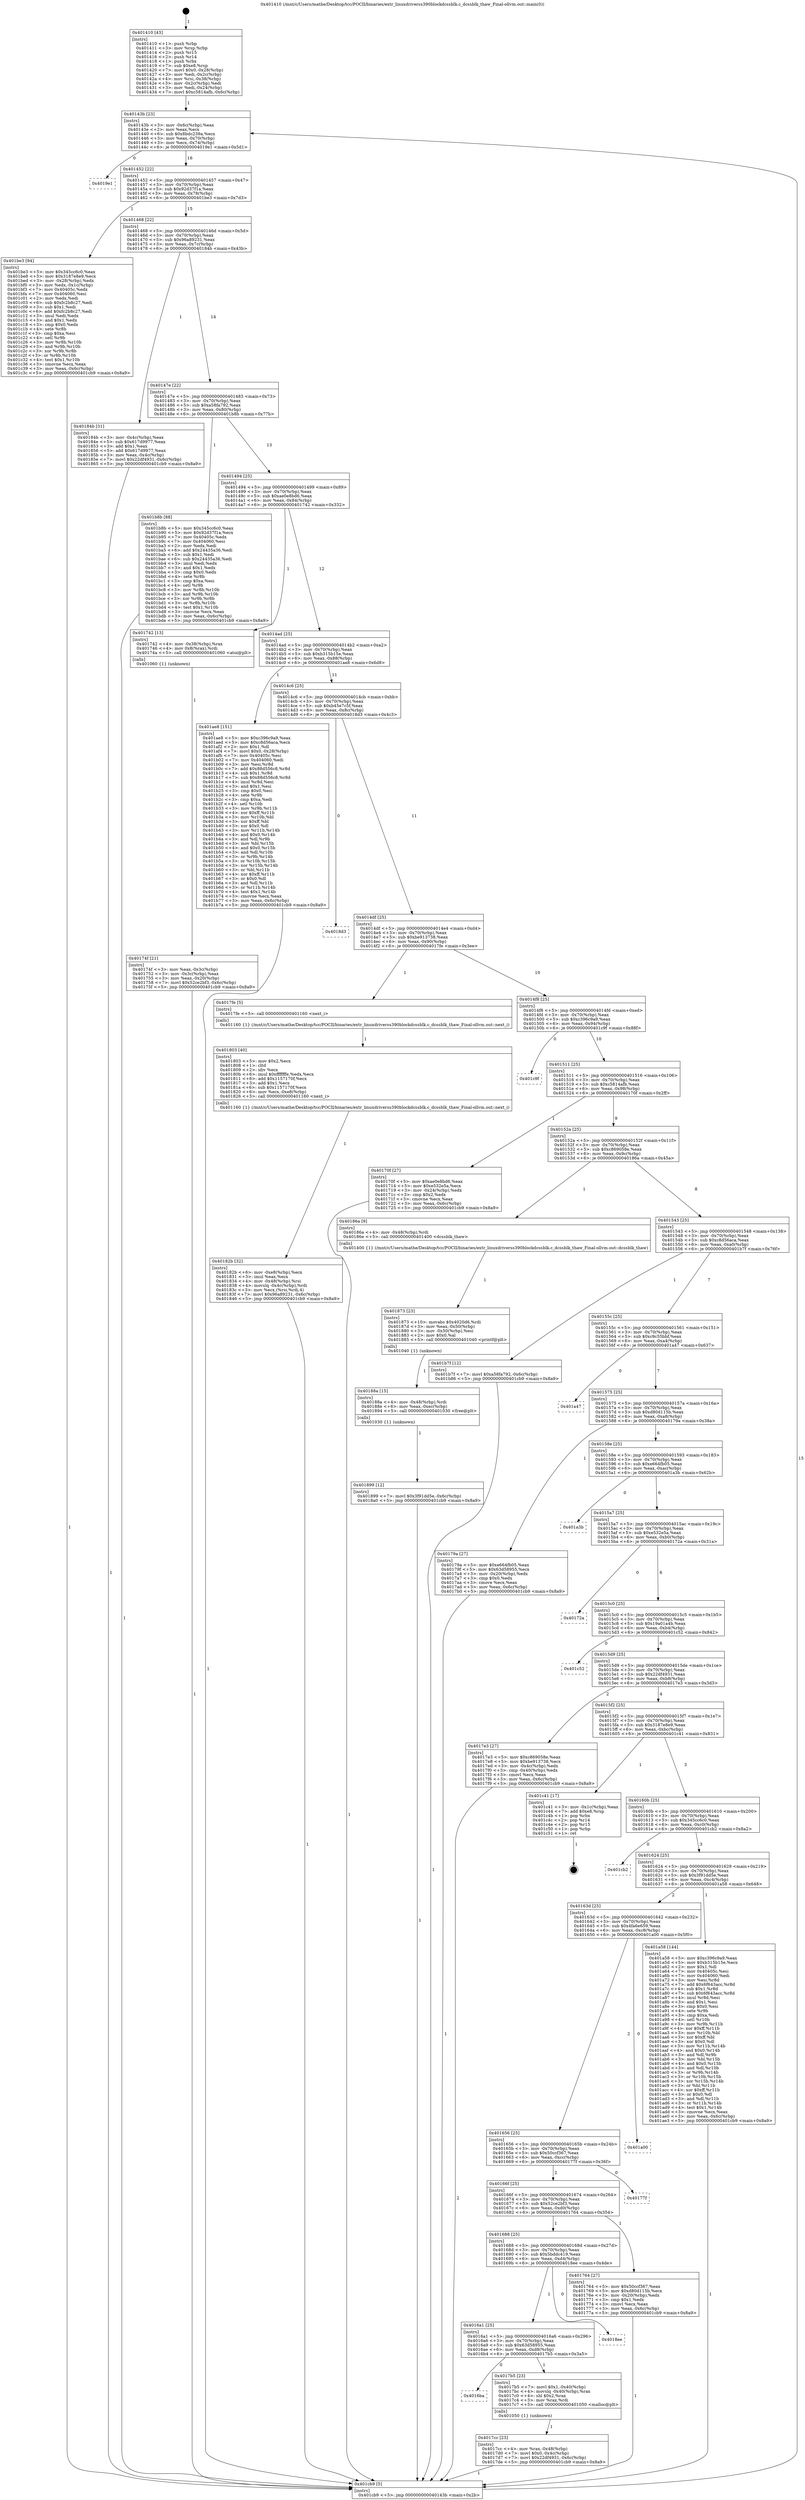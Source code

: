 digraph "0x401410" {
  label = "0x401410 (/mnt/c/Users/mathe/Desktop/tcc/POCII/binaries/extr_linuxdriverss390blockdcssblk.c_dcssblk_thaw_Final-ollvm.out::main(0))"
  labelloc = "t"
  node[shape=record]

  Entry [label="",width=0.3,height=0.3,shape=circle,fillcolor=black,style=filled]
  "0x40143b" [label="{
     0x40143b [23]\l
     | [instrs]\l
     &nbsp;&nbsp;0x40143b \<+3\>: mov -0x6c(%rbp),%eax\l
     &nbsp;&nbsp;0x40143e \<+2\>: mov %eax,%ecx\l
     &nbsp;&nbsp;0x401440 \<+6\>: sub $0x8bdc239a,%ecx\l
     &nbsp;&nbsp;0x401446 \<+3\>: mov %eax,-0x70(%rbp)\l
     &nbsp;&nbsp;0x401449 \<+3\>: mov %ecx,-0x74(%rbp)\l
     &nbsp;&nbsp;0x40144c \<+6\>: je 00000000004019e1 \<main+0x5d1\>\l
  }"]
  "0x4019e1" [label="{
     0x4019e1\l
  }", style=dashed]
  "0x401452" [label="{
     0x401452 [22]\l
     | [instrs]\l
     &nbsp;&nbsp;0x401452 \<+5\>: jmp 0000000000401457 \<main+0x47\>\l
     &nbsp;&nbsp;0x401457 \<+3\>: mov -0x70(%rbp),%eax\l
     &nbsp;&nbsp;0x40145a \<+5\>: sub $0x92d37f1a,%eax\l
     &nbsp;&nbsp;0x40145f \<+3\>: mov %eax,-0x78(%rbp)\l
     &nbsp;&nbsp;0x401462 \<+6\>: je 0000000000401be3 \<main+0x7d3\>\l
  }"]
  Exit [label="",width=0.3,height=0.3,shape=circle,fillcolor=black,style=filled,peripheries=2]
  "0x401be3" [label="{
     0x401be3 [94]\l
     | [instrs]\l
     &nbsp;&nbsp;0x401be3 \<+5\>: mov $0x345cc6c0,%eax\l
     &nbsp;&nbsp;0x401be8 \<+5\>: mov $0x3187e8e9,%ecx\l
     &nbsp;&nbsp;0x401bed \<+3\>: mov -0x28(%rbp),%edx\l
     &nbsp;&nbsp;0x401bf0 \<+3\>: mov %edx,-0x1c(%rbp)\l
     &nbsp;&nbsp;0x401bf3 \<+7\>: mov 0x40405c,%edx\l
     &nbsp;&nbsp;0x401bfa \<+7\>: mov 0x404060,%esi\l
     &nbsp;&nbsp;0x401c01 \<+2\>: mov %edx,%edi\l
     &nbsp;&nbsp;0x401c03 \<+6\>: sub $0xfc2b8c27,%edi\l
     &nbsp;&nbsp;0x401c09 \<+3\>: sub $0x1,%edi\l
     &nbsp;&nbsp;0x401c0c \<+6\>: add $0xfc2b8c27,%edi\l
     &nbsp;&nbsp;0x401c12 \<+3\>: imul %edi,%edx\l
     &nbsp;&nbsp;0x401c15 \<+3\>: and $0x1,%edx\l
     &nbsp;&nbsp;0x401c18 \<+3\>: cmp $0x0,%edx\l
     &nbsp;&nbsp;0x401c1b \<+4\>: sete %r8b\l
     &nbsp;&nbsp;0x401c1f \<+3\>: cmp $0xa,%esi\l
     &nbsp;&nbsp;0x401c22 \<+4\>: setl %r9b\l
     &nbsp;&nbsp;0x401c26 \<+3\>: mov %r8b,%r10b\l
     &nbsp;&nbsp;0x401c29 \<+3\>: and %r9b,%r10b\l
     &nbsp;&nbsp;0x401c2c \<+3\>: xor %r9b,%r8b\l
     &nbsp;&nbsp;0x401c2f \<+3\>: or %r8b,%r10b\l
     &nbsp;&nbsp;0x401c32 \<+4\>: test $0x1,%r10b\l
     &nbsp;&nbsp;0x401c36 \<+3\>: cmovne %ecx,%eax\l
     &nbsp;&nbsp;0x401c39 \<+3\>: mov %eax,-0x6c(%rbp)\l
     &nbsp;&nbsp;0x401c3c \<+5\>: jmp 0000000000401cb9 \<main+0x8a9\>\l
  }"]
  "0x401468" [label="{
     0x401468 [22]\l
     | [instrs]\l
     &nbsp;&nbsp;0x401468 \<+5\>: jmp 000000000040146d \<main+0x5d\>\l
     &nbsp;&nbsp;0x40146d \<+3\>: mov -0x70(%rbp),%eax\l
     &nbsp;&nbsp;0x401470 \<+5\>: sub $0x96a89231,%eax\l
     &nbsp;&nbsp;0x401475 \<+3\>: mov %eax,-0x7c(%rbp)\l
     &nbsp;&nbsp;0x401478 \<+6\>: je 000000000040184b \<main+0x43b\>\l
  }"]
  "0x401899" [label="{
     0x401899 [12]\l
     | [instrs]\l
     &nbsp;&nbsp;0x401899 \<+7\>: movl $0x3f91dd5e,-0x6c(%rbp)\l
     &nbsp;&nbsp;0x4018a0 \<+5\>: jmp 0000000000401cb9 \<main+0x8a9\>\l
  }"]
  "0x40184b" [label="{
     0x40184b [31]\l
     | [instrs]\l
     &nbsp;&nbsp;0x40184b \<+3\>: mov -0x4c(%rbp),%eax\l
     &nbsp;&nbsp;0x40184e \<+5\>: sub $0x617d9977,%eax\l
     &nbsp;&nbsp;0x401853 \<+3\>: add $0x1,%eax\l
     &nbsp;&nbsp;0x401856 \<+5\>: add $0x617d9977,%eax\l
     &nbsp;&nbsp;0x40185b \<+3\>: mov %eax,-0x4c(%rbp)\l
     &nbsp;&nbsp;0x40185e \<+7\>: movl $0x22df4931,-0x6c(%rbp)\l
     &nbsp;&nbsp;0x401865 \<+5\>: jmp 0000000000401cb9 \<main+0x8a9\>\l
  }"]
  "0x40147e" [label="{
     0x40147e [22]\l
     | [instrs]\l
     &nbsp;&nbsp;0x40147e \<+5\>: jmp 0000000000401483 \<main+0x73\>\l
     &nbsp;&nbsp;0x401483 \<+3\>: mov -0x70(%rbp),%eax\l
     &nbsp;&nbsp;0x401486 \<+5\>: sub $0xa58fa792,%eax\l
     &nbsp;&nbsp;0x40148b \<+3\>: mov %eax,-0x80(%rbp)\l
     &nbsp;&nbsp;0x40148e \<+6\>: je 0000000000401b8b \<main+0x77b\>\l
  }"]
  "0x40188a" [label="{
     0x40188a [15]\l
     | [instrs]\l
     &nbsp;&nbsp;0x40188a \<+4\>: mov -0x48(%rbp),%rdi\l
     &nbsp;&nbsp;0x40188e \<+6\>: mov %eax,-0xec(%rbp)\l
     &nbsp;&nbsp;0x401894 \<+5\>: call 0000000000401030 \<free@plt\>\l
     | [calls]\l
     &nbsp;&nbsp;0x401030 \{1\} (unknown)\l
  }"]
  "0x401b8b" [label="{
     0x401b8b [88]\l
     | [instrs]\l
     &nbsp;&nbsp;0x401b8b \<+5\>: mov $0x345cc6c0,%eax\l
     &nbsp;&nbsp;0x401b90 \<+5\>: mov $0x92d37f1a,%ecx\l
     &nbsp;&nbsp;0x401b95 \<+7\>: mov 0x40405c,%edx\l
     &nbsp;&nbsp;0x401b9c \<+7\>: mov 0x404060,%esi\l
     &nbsp;&nbsp;0x401ba3 \<+2\>: mov %edx,%edi\l
     &nbsp;&nbsp;0x401ba5 \<+6\>: add $0x24435a36,%edi\l
     &nbsp;&nbsp;0x401bab \<+3\>: sub $0x1,%edi\l
     &nbsp;&nbsp;0x401bae \<+6\>: sub $0x24435a36,%edi\l
     &nbsp;&nbsp;0x401bb4 \<+3\>: imul %edi,%edx\l
     &nbsp;&nbsp;0x401bb7 \<+3\>: and $0x1,%edx\l
     &nbsp;&nbsp;0x401bba \<+3\>: cmp $0x0,%edx\l
     &nbsp;&nbsp;0x401bbd \<+4\>: sete %r8b\l
     &nbsp;&nbsp;0x401bc1 \<+3\>: cmp $0xa,%esi\l
     &nbsp;&nbsp;0x401bc4 \<+4\>: setl %r9b\l
     &nbsp;&nbsp;0x401bc8 \<+3\>: mov %r8b,%r10b\l
     &nbsp;&nbsp;0x401bcb \<+3\>: and %r9b,%r10b\l
     &nbsp;&nbsp;0x401bce \<+3\>: xor %r9b,%r8b\l
     &nbsp;&nbsp;0x401bd1 \<+3\>: or %r8b,%r10b\l
     &nbsp;&nbsp;0x401bd4 \<+4\>: test $0x1,%r10b\l
     &nbsp;&nbsp;0x401bd8 \<+3\>: cmovne %ecx,%eax\l
     &nbsp;&nbsp;0x401bdb \<+3\>: mov %eax,-0x6c(%rbp)\l
     &nbsp;&nbsp;0x401bde \<+5\>: jmp 0000000000401cb9 \<main+0x8a9\>\l
  }"]
  "0x401494" [label="{
     0x401494 [25]\l
     | [instrs]\l
     &nbsp;&nbsp;0x401494 \<+5\>: jmp 0000000000401499 \<main+0x89\>\l
     &nbsp;&nbsp;0x401499 \<+3\>: mov -0x70(%rbp),%eax\l
     &nbsp;&nbsp;0x40149c \<+5\>: sub $0xae0e8bd6,%eax\l
     &nbsp;&nbsp;0x4014a1 \<+6\>: mov %eax,-0x84(%rbp)\l
     &nbsp;&nbsp;0x4014a7 \<+6\>: je 0000000000401742 \<main+0x332\>\l
  }"]
  "0x401873" [label="{
     0x401873 [23]\l
     | [instrs]\l
     &nbsp;&nbsp;0x401873 \<+10\>: movabs $0x4020d6,%rdi\l
     &nbsp;&nbsp;0x40187d \<+3\>: mov %eax,-0x50(%rbp)\l
     &nbsp;&nbsp;0x401880 \<+3\>: mov -0x50(%rbp),%esi\l
     &nbsp;&nbsp;0x401883 \<+2\>: mov $0x0,%al\l
     &nbsp;&nbsp;0x401885 \<+5\>: call 0000000000401040 \<printf@plt\>\l
     | [calls]\l
     &nbsp;&nbsp;0x401040 \{1\} (unknown)\l
  }"]
  "0x401742" [label="{
     0x401742 [13]\l
     | [instrs]\l
     &nbsp;&nbsp;0x401742 \<+4\>: mov -0x38(%rbp),%rax\l
     &nbsp;&nbsp;0x401746 \<+4\>: mov 0x8(%rax),%rdi\l
     &nbsp;&nbsp;0x40174a \<+5\>: call 0000000000401060 \<atoi@plt\>\l
     | [calls]\l
     &nbsp;&nbsp;0x401060 \{1\} (unknown)\l
  }"]
  "0x4014ad" [label="{
     0x4014ad [25]\l
     | [instrs]\l
     &nbsp;&nbsp;0x4014ad \<+5\>: jmp 00000000004014b2 \<main+0xa2\>\l
     &nbsp;&nbsp;0x4014b2 \<+3\>: mov -0x70(%rbp),%eax\l
     &nbsp;&nbsp;0x4014b5 \<+5\>: sub $0xb315b15e,%eax\l
     &nbsp;&nbsp;0x4014ba \<+6\>: mov %eax,-0x88(%rbp)\l
     &nbsp;&nbsp;0x4014c0 \<+6\>: je 0000000000401ae8 \<main+0x6d8\>\l
  }"]
  "0x40182b" [label="{
     0x40182b [32]\l
     | [instrs]\l
     &nbsp;&nbsp;0x40182b \<+6\>: mov -0xe8(%rbp),%ecx\l
     &nbsp;&nbsp;0x401831 \<+3\>: imul %eax,%ecx\l
     &nbsp;&nbsp;0x401834 \<+4\>: mov -0x48(%rbp),%rsi\l
     &nbsp;&nbsp;0x401838 \<+4\>: movslq -0x4c(%rbp),%rdi\l
     &nbsp;&nbsp;0x40183c \<+3\>: mov %ecx,(%rsi,%rdi,4)\l
     &nbsp;&nbsp;0x40183f \<+7\>: movl $0x96a89231,-0x6c(%rbp)\l
     &nbsp;&nbsp;0x401846 \<+5\>: jmp 0000000000401cb9 \<main+0x8a9\>\l
  }"]
  "0x401ae8" [label="{
     0x401ae8 [151]\l
     | [instrs]\l
     &nbsp;&nbsp;0x401ae8 \<+5\>: mov $0xc396c9a9,%eax\l
     &nbsp;&nbsp;0x401aed \<+5\>: mov $0xc8d56aca,%ecx\l
     &nbsp;&nbsp;0x401af2 \<+2\>: mov $0x1,%dl\l
     &nbsp;&nbsp;0x401af4 \<+7\>: movl $0x0,-0x28(%rbp)\l
     &nbsp;&nbsp;0x401afb \<+7\>: mov 0x40405c,%esi\l
     &nbsp;&nbsp;0x401b02 \<+7\>: mov 0x404060,%edi\l
     &nbsp;&nbsp;0x401b09 \<+3\>: mov %esi,%r8d\l
     &nbsp;&nbsp;0x401b0c \<+7\>: add $0x88d556c8,%r8d\l
     &nbsp;&nbsp;0x401b13 \<+4\>: sub $0x1,%r8d\l
     &nbsp;&nbsp;0x401b17 \<+7\>: sub $0x88d556c8,%r8d\l
     &nbsp;&nbsp;0x401b1e \<+4\>: imul %r8d,%esi\l
     &nbsp;&nbsp;0x401b22 \<+3\>: and $0x1,%esi\l
     &nbsp;&nbsp;0x401b25 \<+3\>: cmp $0x0,%esi\l
     &nbsp;&nbsp;0x401b28 \<+4\>: sete %r9b\l
     &nbsp;&nbsp;0x401b2c \<+3\>: cmp $0xa,%edi\l
     &nbsp;&nbsp;0x401b2f \<+4\>: setl %r10b\l
     &nbsp;&nbsp;0x401b33 \<+3\>: mov %r9b,%r11b\l
     &nbsp;&nbsp;0x401b36 \<+4\>: xor $0xff,%r11b\l
     &nbsp;&nbsp;0x401b3a \<+3\>: mov %r10b,%bl\l
     &nbsp;&nbsp;0x401b3d \<+3\>: xor $0xff,%bl\l
     &nbsp;&nbsp;0x401b40 \<+3\>: xor $0x0,%dl\l
     &nbsp;&nbsp;0x401b43 \<+3\>: mov %r11b,%r14b\l
     &nbsp;&nbsp;0x401b46 \<+4\>: and $0x0,%r14b\l
     &nbsp;&nbsp;0x401b4a \<+3\>: and %dl,%r9b\l
     &nbsp;&nbsp;0x401b4d \<+3\>: mov %bl,%r15b\l
     &nbsp;&nbsp;0x401b50 \<+4\>: and $0x0,%r15b\l
     &nbsp;&nbsp;0x401b54 \<+3\>: and %dl,%r10b\l
     &nbsp;&nbsp;0x401b57 \<+3\>: or %r9b,%r14b\l
     &nbsp;&nbsp;0x401b5a \<+3\>: or %r10b,%r15b\l
     &nbsp;&nbsp;0x401b5d \<+3\>: xor %r15b,%r14b\l
     &nbsp;&nbsp;0x401b60 \<+3\>: or %bl,%r11b\l
     &nbsp;&nbsp;0x401b63 \<+4\>: xor $0xff,%r11b\l
     &nbsp;&nbsp;0x401b67 \<+3\>: or $0x0,%dl\l
     &nbsp;&nbsp;0x401b6a \<+3\>: and %dl,%r11b\l
     &nbsp;&nbsp;0x401b6d \<+3\>: or %r11b,%r14b\l
     &nbsp;&nbsp;0x401b70 \<+4\>: test $0x1,%r14b\l
     &nbsp;&nbsp;0x401b74 \<+3\>: cmovne %ecx,%eax\l
     &nbsp;&nbsp;0x401b77 \<+3\>: mov %eax,-0x6c(%rbp)\l
     &nbsp;&nbsp;0x401b7a \<+5\>: jmp 0000000000401cb9 \<main+0x8a9\>\l
  }"]
  "0x4014c6" [label="{
     0x4014c6 [25]\l
     | [instrs]\l
     &nbsp;&nbsp;0x4014c6 \<+5\>: jmp 00000000004014cb \<main+0xbb\>\l
     &nbsp;&nbsp;0x4014cb \<+3\>: mov -0x70(%rbp),%eax\l
     &nbsp;&nbsp;0x4014ce \<+5\>: sub $0xb45e7c5f,%eax\l
     &nbsp;&nbsp;0x4014d3 \<+6\>: mov %eax,-0x8c(%rbp)\l
     &nbsp;&nbsp;0x4014d9 \<+6\>: je 00000000004018d3 \<main+0x4c3\>\l
  }"]
  "0x401803" [label="{
     0x401803 [40]\l
     | [instrs]\l
     &nbsp;&nbsp;0x401803 \<+5\>: mov $0x2,%ecx\l
     &nbsp;&nbsp;0x401808 \<+1\>: cltd\l
     &nbsp;&nbsp;0x401809 \<+2\>: idiv %ecx\l
     &nbsp;&nbsp;0x40180b \<+6\>: imul $0xfffffffe,%edx,%ecx\l
     &nbsp;&nbsp;0x401811 \<+6\>: add $0x1157170f,%ecx\l
     &nbsp;&nbsp;0x401817 \<+3\>: add $0x1,%ecx\l
     &nbsp;&nbsp;0x40181a \<+6\>: sub $0x1157170f,%ecx\l
     &nbsp;&nbsp;0x401820 \<+6\>: mov %ecx,-0xe8(%rbp)\l
     &nbsp;&nbsp;0x401826 \<+5\>: call 0000000000401160 \<next_i\>\l
     | [calls]\l
     &nbsp;&nbsp;0x401160 \{1\} (/mnt/c/Users/mathe/Desktop/tcc/POCII/binaries/extr_linuxdriverss390blockdcssblk.c_dcssblk_thaw_Final-ollvm.out::next_i)\l
  }"]
  "0x4018d3" [label="{
     0x4018d3\l
  }", style=dashed]
  "0x4014df" [label="{
     0x4014df [25]\l
     | [instrs]\l
     &nbsp;&nbsp;0x4014df \<+5\>: jmp 00000000004014e4 \<main+0xd4\>\l
     &nbsp;&nbsp;0x4014e4 \<+3\>: mov -0x70(%rbp),%eax\l
     &nbsp;&nbsp;0x4014e7 \<+5\>: sub $0xbe913738,%eax\l
     &nbsp;&nbsp;0x4014ec \<+6\>: mov %eax,-0x90(%rbp)\l
     &nbsp;&nbsp;0x4014f2 \<+6\>: je 00000000004017fe \<main+0x3ee\>\l
  }"]
  "0x4017cc" [label="{
     0x4017cc [23]\l
     | [instrs]\l
     &nbsp;&nbsp;0x4017cc \<+4\>: mov %rax,-0x48(%rbp)\l
     &nbsp;&nbsp;0x4017d0 \<+7\>: movl $0x0,-0x4c(%rbp)\l
     &nbsp;&nbsp;0x4017d7 \<+7\>: movl $0x22df4931,-0x6c(%rbp)\l
     &nbsp;&nbsp;0x4017de \<+5\>: jmp 0000000000401cb9 \<main+0x8a9\>\l
  }"]
  "0x4017fe" [label="{
     0x4017fe [5]\l
     | [instrs]\l
     &nbsp;&nbsp;0x4017fe \<+5\>: call 0000000000401160 \<next_i\>\l
     | [calls]\l
     &nbsp;&nbsp;0x401160 \{1\} (/mnt/c/Users/mathe/Desktop/tcc/POCII/binaries/extr_linuxdriverss390blockdcssblk.c_dcssblk_thaw_Final-ollvm.out::next_i)\l
  }"]
  "0x4014f8" [label="{
     0x4014f8 [25]\l
     | [instrs]\l
     &nbsp;&nbsp;0x4014f8 \<+5\>: jmp 00000000004014fd \<main+0xed\>\l
     &nbsp;&nbsp;0x4014fd \<+3\>: mov -0x70(%rbp),%eax\l
     &nbsp;&nbsp;0x401500 \<+5\>: sub $0xc396c9a9,%eax\l
     &nbsp;&nbsp;0x401505 \<+6\>: mov %eax,-0x94(%rbp)\l
     &nbsp;&nbsp;0x40150b \<+6\>: je 0000000000401c9f \<main+0x88f\>\l
  }"]
  "0x4016ba" [label="{
     0x4016ba\l
  }", style=dashed]
  "0x401c9f" [label="{
     0x401c9f\l
  }", style=dashed]
  "0x401511" [label="{
     0x401511 [25]\l
     | [instrs]\l
     &nbsp;&nbsp;0x401511 \<+5\>: jmp 0000000000401516 \<main+0x106\>\l
     &nbsp;&nbsp;0x401516 \<+3\>: mov -0x70(%rbp),%eax\l
     &nbsp;&nbsp;0x401519 \<+5\>: sub $0xc5814afb,%eax\l
     &nbsp;&nbsp;0x40151e \<+6\>: mov %eax,-0x98(%rbp)\l
     &nbsp;&nbsp;0x401524 \<+6\>: je 000000000040170f \<main+0x2ff\>\l
  }"]
  "0x4017b5" [label="{
     0x4017b5 [23]\l
     | [instrs]\l
     &nbsp;&nbsp;0x4017b5 \<+7\>: movl $0x1,-0x40(%rbp)\l
     &nbsp;&nbsp;0x4017bc \<+4\>: movslq -0x40(%rbp),%rax\l
     &nbsp;&nbsp;0x4017c0 \<+4\>: shl $0x2,%rax\l
     &nbsp;&nbsp;0x4017c4 \<+3\>: mov %rax,%rdi\l
     &nbsp;&nbsp;0x4017c7 \<+5\>: call 0000000000401050 \<malloc@plt\>\l
     | [calls]\l
     &nbsp;&nbsp;0x401050 \{1\} (unknown)\l
  }"]
  "0x40170f" [label="{
     0x40170f [27]\l
     | [instrs]\l
     &nbsp;&nbsp;0x40170f \<+5\>: mov $0xae0e8bd6,%eax\l
     &nbsp;&nbsp;0x401714 \<+5\>: mov $0xe532e5a,%ecx\l
     &nbsp;&nbsp;0x401719 \<+3\>: mov -0x24(%rbp),%edx\l
     &nbsp;&nbsp;0x40171c \<+3\>: cmp $0x2,%edx\l
     &nbsp;&nbsp;0x40171f \<+3\>: cmovne %ecx,%eax\l
     &nbsp;&nbsp;0x401722 \<+3\>: mov %eax,-0x6c(%rbp)\l
     &nbsp;&nbsp;0x401725 \<+5\>: jmp 0000000000401cb9 \<main+0x8a9\>\l
  }"]
  "0x40152a" [label="{
     0x40152a [25]\l
     | [instrs]\l
     &nbsp;&nbsp;0x40152a \<+5\>: jmp 000000000040152f \<main+0x11f\>\l
     &nbsp;&nbsp;0x40152f \<+3\>: mov -0x70(%rbp),%eax\l
     &nbsp;&nbsp;0x401532 \<+5\>: sub $0xc869058e,%eax\l
     &nbsp;&nbsp;0x401537 \<+6\>: mov %eax,-0x9c(%rbp)\l
     &nbsp;&nbsp;0x40153d \<+6\>: je 000000000040186a \<main+0x45a\>\l
  }"]
  "0x401cb9" [label="{
     0x401cb9 [5]\l
     | [instrs]\l
     &nbsp;&nbsp;0x401cb9 \<+5\>: jmp 000000000040143b \<main+0x2b\>\l
  }"]
  "0x401410" [label="{
     0x401410 [43]\l
     | [instrs]\l
     &nbsp;&nbsp;0x401410 \<+1\>: push %rbp\l
     &nbsp;&nbsp;0x401411 \<+3\>: mov %rsp,%rbp\l
     &nbsp;&nbsp;0x401414 \<+2\>: push %r15\l
     &nbsp;&nbsp;0x401416 \<+2\>: push %r14\l
     &nbsp;&nbsp;0x401418 \<+1\>: push %rbx\l
     &nbsp;&nbsp;0x401419 \<+7\>: sub $0xe8,%rsp\l
     &nbsp;&nbsp;0x401420 \<+7\>: movl $0x0,-0x28(%rbp)\l
     &nbsp;&nbsp;0x401427 \<+3\>: mov %edi,-0x2c(%rbp)\l
     &nbsp;&nbsp;0x40142a \<+4\>: mov %rsi,-0x38(%rbp)\l
     &nbsp;&nbsp;0x40142e \<+3\>: mov -0x2c(%rbp),%edi\l
     &nbsp;&nbsp;0x401431 \<+3\>: mov %edi,-0x24(%rbp)\l
     &nbsp;&nbsp;0x401434 \<+7\>: movl $0xc5814afb,-0x6c(%rbp)\l
  }"]
  "0x40174f" [label="{
     0x40174f [21]\l
     | [instrs]\l
     &nbsp;&nbsp;0x40174f \<+3\>: mov %eax,-0x3c(%rbp)\l
     &nbsp;&nbsp;0x401752 \<+3\>: mov -0x3c(%rbp),%eax\l
     &nbsp;&nbsp;0x401755 \<+3\>: mov %eax,-0x20(%rbp)\l
     &nbsp;&nbsp;0x401758 \<+7\>: movl $0x52ce2bf3,-0x6c(%rbp)\l
     &nbsp;&nbsp;0x40175f \<+5\>: jmp 0000000000401cb9 \<main+0x8a9\>\l
  }"]
  "0x4016a1" [label="{
     0x4016a1 [25]\l
     | [instrs]\l
     &nbsp;&nbsp;0x4016a1 \<+5\>: jmp 00000000004016a6 \<main+0x296\>\l
     &nbsp;&nbsp;0x4016a6 \<+3\>: mov -0x70(%rbp),%eax\l
     &nbsp;&nbsp;0x4016a9 \<+5\>: sub $0x63d58955,%eax\l
     &nbsp;&nbsp;0x4016ae \<+6\>: mov %eax,-0xd8(%rbp)\l
     &nbsp;&nbsp;0x4016b4 \<+6\>: je 00000000004017b5 \<main+0x3a5\>\l
  }"]
  "0x40186a" [label="{
     0x40186a [9]\l
     | [instrs]\l
     &nbsp;&nbsp;0x40186a \<+4\>: mov -0x48(%rbp),%rdi\l
     &nbsp;&nbsp;0x40186e \<+5\>: call 0000000000401400 \<dcssblk_thaw\>\l
     | [calls]\l
     &nbsp;&nbsp;0x401400 \{1\} (/mnt/c/Users/mathe/Desktop/tcc/POCII/binaries/extr_linuxdriverss390blockdcssblk.c_dcssblk_thaw_Final-ollvm.out::dcssblk_thaw)\l
  }"]
  "0x401543" [label="{
     0x401543 [25]\l
     | [instrs]\l
     &nbsp;&nbsp;0x401543 \<+5\>: jmp 0000000000401548 \<main+0x138\>\l
     &nbsp;&nbsp;0x401548 \<+3\>: mov -0x70(%rbp),%eax\l
     &nbsp;&nbsp;0x40154b \<+5\>: sub $0xc8d56aca,%eax\l
     &nbsp;&nbsp;0x401550 \<+6\>: mov %eax,-0xa0(%rbp)\l
     &nbsp;&nbsp;0x401556 \<+6\>: je 0000000000401b7f \<main+0x76f\>\l
  }"]
  "0x4018ee" [label="{
     0x4018ee\l
  }", style=dashed]
  "0x401b7f" [label="{
     0x401b7f [12]\l
     | [instrs]\l
     &nbsp;&nbsp;0x401b7f \<+7\>: movl $0xa58fa792,-0x6c(%rbp)\l
     &nbsp;&nbsp;0x401b86 \<+5\>: jmp 0000000000401cb9 \<main+0x8a9\>\l
  }"]
  "0x40155c" [label="{
     0x40155c [25]\l
     | [instrs]\l
     &nbsp;&nbsp;0x40155c \<+5\>: jmp 0000000000401561 \<main+0x151\>\l
     &nbsp;&nbsp;0x401561 \<+3\>: mov -0x70(%rbp),%eax\l
     &nbsp;&nbsp;0x401564 \<+5\>: sub $0xc9c55bbf,%eax\l
     &nbsp;&nbsp;0x401569 \<+6\>: mov %eax,-0xa4(%rbp)\l
     &nbsp;&nbsp;0x40156f \<+6\>: je 0000000000401a47 \<main+0x637\>\l
  }"]
  "0x401688" [label="{
     0x401688 [25]\l
     | [instrs]\l
     &nbsp;&nbsp;0x401688 \<+5\>: jmp 000000000040168d \<main+0x27d\>\l
     &nbsp;&nbsp;0x40168d \<+3\>: mov -0x70(%rbp),%eax\l
     &nbsp;&nbsp;0x401690 \<+5\>: sub $0x5bddc419,%eax\l
     &nbsp;&nbsp;0x401695 \<+6\>: mov %eax,-0xd4(%rbp)\l
     &nbsp;&nbsp;0x40169b \<+6\>: je 00000000004018ee \<main+0x4de\>\l
  }"]
  "0x401a47" [label="{
     0x401a47\l
  }", style=dashed]
  "0x401575" [label="{
     0x401575 [25]\l
     | [instrs]\l
     &nbsp;&nbsp;0x401575 \<+5\>: jmp 000000000040157a \<main+0x16a\>\l
     &nbsp;&nbsp;0x40157a \<+3\>: mov -0x70(%rbp),%eax\l
     &nbsp;&nbsp;0x40157d \<+5\>: sub $0xd80d115b,%eax\l
     &nbsp;&nbsp;0x401582 \<+6\>: mov %eax,-0xa8(%rbp)\l
     &nbsp;&nbsp;0x401588 \<+6\>: je 000000000040179a \<main+0x38a\>\l
  }"]
  "0x401764" [label="{
     0x401764 [27]\l
     | [instrs]\l
     &nbsp;&nbsp;0x401764 \<+5\>: mov $0x50ccf367,%eax\l
     &nbsp;&nbsp;0x401769 \<+5\>: mov $0xd80d115b,%ecx\l
     &nbsp;&nbsp;0x40176e \<+3\>: mov -0x20(%rbp),%edx\l
     &nbsp;&nbsp;0x401771 \<+3\>: cmp $0x1,%edx\l
     &nbsp;&nbsp;0x401774 \<+3\>: cmovl %ecx,%eax\l
     &nbsp;&nbsp;0x401777 \<+3\>: mov %eax,-0x6c(%rbp)\l
     &nbsp;&nbsp;0x40177a \<+5\>: jmp 0000000000401cb9 \<main+0x8a9\>\l
  }"]
  "0x40179a" [label="{
     0x40179a [27]\l
     | [instrs]\l
     &nbsp;&nbsp;0x40179a \<+5\>: mov $0xe664fb05,%eax\l
     &nbsp;&nbsp;0x40179f \<+5\>: mov $0x63d58955,%ecx\l
     &nbsp;&nbsp;0x4017a4 \<+3\>: mov -0x20(%rbp),%edx\l
     &nbsp;&nbsp;0x4017a7 \<+3\>: cmp $0x0,%edx\l
     &nbsp;&nbsp;0x4017aa \<+3\>: cmove %ecx,%eax\l
     &nbsp;&nbsp;0x4017ad \<+3\>: mov %eax,-0x6c(%rbp)\l
     &nbsp;&nbsp;0x4017b0 \<+5\>: jmp 0000000000401cb9 \<main+0x8a9\>\l
  }"]
  "0x40158e" [label="{
     0x40158e [25]\l
     | [instrs]\l
     &nbsp;&nbsp;0x40158e \<+5\>: jmp 0000000000401593 \<main+0x183\>\l
     &nbsp;&nbsp;0x401593 \<+3\>: mov -0x70(%rbp),%eax\l
     &nbsp;&nbsp;0x401596 \<+5\>: sub $0xe664fb05,%eax\l
     &nbsp;&nbsp;0x40159b \<+6\>: mov %eax,-0xac(%rbp)\l
     &nbsp;&nbsp;0x4015a1 \<+6\>: je 0000000000401a3b \<main+0x62b\>\l
  }"]
  "0x40166f" [label="{
     0x40166f [25]\l
     | [instrs]\l
     &nbsp;&nbsp;0x40166f \<+5\>: jmp 0000000000401674 \<main+0x264\>\l
     &nbsp;&nbsp;0x401674 \<+3\>: mov -0x70(%rbp),%eax\l
     &nbsp;&nbsp;0x401677 \<+5\>: sub $0x52ce2bf3,%eax\l
     &nbsp;&nbsp;0x40167c \<+6\>: mov %eax,-0xd0(%rbp)\l
     &nbsp;&nbsp;0x401682 \<+6\>: je 0000000000401764 \<main+0x354\>\l
  }"]
  "0x401a3b" [label="{
     0x401a3b\l
  }", style=dashed]
  "0x4015a7" [label="{
     0x4015a7 [25]\l
     | [instrs]\l
     &nbsp;&nbsp;0x4015a7 \<+5\>: jmp 00000000004015ac \<main+0x19c\>\l
     &nbsp;&nbsp;0x4015ac \<+3\>: mov -0x70(%rbp),%eax\l
     &nbsp;&nbsp;0x4015af \<+5\>: sub $0xe532e5a,%eax\l
     &nbsp;&nbsp;0x4015b4 \<+6\>: mov %eax,-0xb0(%rbp)\l
     &nbsp;&nbsp;0x4015ba \<+6\>: je 000000000040172a \<main+0x31a\>\l
  }"]
  "0x40177f" [label="{
     0x40177f\l
  }", style=dashed]
  "0x40172a" [label="{
     0x40172a\l
  }", style=dashed]
  "0x4015c0" [label="{
     0x4015c0 [25]\l
     | [instrs]\l
     &nbsp;&nbsp;0x4015c0 \<+5\>: jmp 00000000004015c5 \<main+0x1b5\>\l
     &nbsp;&nbsp;0x4015c5 \<+3\>: mov -0x70(%rbp),%eax\l
     &nbsp;&nbsp;0x4015c8 \<+5\>: sub $0x19a01a4b,%eax\l
     &nbsp;&nbsp;0x4015cd \<+6\>: mov %eax,-0xb4(%rbp)\l
     &nbsp;&nbsp;0x4015d3 \<+6\>: je 0000000000401c52 \<main+0x842\>\l
  }"]
  "0x401656" [label="{
     0x401656 [25]\l
     | [instrs]\l
     &nbsp;&nbsp;0x401656 \<+5\>: jmp 000000000040165b \<main+0x24b\>\l
     &nbsp;&nbsp;0x40165b \<+3\>: mov -0x70(%rbp),%eax\l
     &nbsp;&nbsp;0x40165e \<+5\>: sub $0x50ccf367,%eax\l
     &nbsp;&nbsp;0x401663 \<+6\>: mov %eax,-0xcc(%rbp)\l
     &nbsp;&nbsp;0x401669 \<+6\>: je 000000000040177f \<main+0x36f\>\l
  }"]
  "0x401c52" [label="{
     0x401c52\l
  }", style=dashed]
  "0x4015d9" [label="{
     0x4015d9 [25]\l
     | [instrs]\l
     &nbsp;&nbsp;0x4015d9 \<+5\>: jmp 00000000004015de \<main+0x1ce\>\l
     &nbsp;&nbsp;0x4015de \<+3\>: mov -0x70(%rbp),%eax\l
     &nbsp;&nbsp;0x4015e1 \<+5\>: sub $0x22df4931,%eax\l
     &nbsp;&nbsp;0x4015e6 \<+6\>: mov %eax,-0xb8(%rbp)\l
     &nbsp;&nbsp;0x4015ec \<+6\>: je 00000000004017e3 \<main+0x3d3\>\l
  }"]
  "0x401a00" [label="{
     0x401a00\l
  }", style=dashed]
  "0x4017e3" [label="{
     0x4017e3 [27]\l
     | [instrs]\l
     &nbsp;&nbsp;0x4017e3 \<+5\>: mov $0xc869058e,%eax\l
     &nbsp;&nbsp;0x4017e8 \<+5\>: mov $0xbe913738,%ecx\l
     &nbsp;&nbsp;0x4017ed \<+3\>: mov -0x4c(%rbp),%edx\l
     &nbsp;&nbsp;0x4017f0 \<+3\>: cmp -0x40(%rbp),%edx\l
     &nbsp;&nbsp;0x4017f3 \<+3\>: cmovl %ecx,%eax\l
     &nbsp;&nbsp;0x4017f6 \<+3\>: mov %eax,-0x6c(%rbp)\l
     &nbsp;&nbsp;0x4017f9 \<+5\>: jmp 0000000000401cb9 \<main+0x8a9\>\l
  }"]
  "0x4015f2" [label="{
     0x4015f2 [25]\l
     | [instrs]\l
     &nbsp;&nbsp;0x4015f2 \<+5\>: jmp 00000000004015f7 \<main+0x1e7\>\l
     &nbsp;&nbsp;0x4015f7 \<+3\>: mov -0x70(%rbp),%eax\l
     &nbsp;&nbsp;0x4015fa \<+5\>: sub $0x3187e8e9,%eax\l
     &nbsp;&nbsp;0x4015ff \<+6\>: mov %eax,-0xbc(%rbp)\l
     &nbsp;&nbsp;0x401605 \<+6\>: je 0000000000401c41 \<main+0x831\>\l
  }"]
  "0x40163d" [label="{
     0x40163d [25]\l
     | [instrs]\l
     &nbsp;&nbsp;0x40163d \<+5\>: jmp 0000000000401642 \<main+0x232\>\l
     &nbsp;&nbsp;0x401642 \<+3\>: mov -0x70(%rbp),%eax\l
     &nbsp;&nbsp;0x401645 \<+5\>: sub $0x4fa6e659,%eax\l
     &nbsp;&nbsp;0x40164a \<+6\>: mov %eax,-0xc8(%rbp)\l
     &nbsp;&nbsp;0x401650 \<+6\>: je 0000000000401a00 \<main+0x5f0\>\l
  }"]
  "0x401c41" [label="{
     0x401c41 [17]\l
     | [instrs]\l
     &nbsp;&nbsp;0x401c41 \<+3\>: mov -0x1c(%rbp),%eax\l
     &nbsp;&nbsp;0x401c44 \<+7\>: add $0xe8,%rsp\l
     &nbsp;&nbsp;0x401c4b \<+1\>: pop %rbx\l
     &nbsp;&nbsp;0x401c4c \<+2\>: pop %r14\l
     &nbsp;&nbsp;0x401c4e \<+2\>: pop %r15\l
     &nbsp;&nbsp;0x401c50 \<+1\>: pop %rbp\l
     &nbsp;&nbsp;0x401c51 \<+1\>: ret\l
  }"]
  "0x40160b" [label="{
     0x40160b [25]\l
     | [instrs]\l
     &nbsp;&nbsp;0x40160b \<+5\>: jmp 0000000000401610 \<main+0x200\>\l
     &nbsp;&nbsp;0x401610 \<+3\>: mov -0x70(%rbp),%eax\l
     &nbsp;&nbsp;0x401613 \<+5\>: sub $0x345cc6c0,%eax\l
     &nbsp;&nbsp;0x401618 \<+6\>: mov %eax,-0xc0(%rbp)\l
     &nbsp;&nbsp;0x40161e \<+6\>: je 0000000000401cb2 \<main+0x8a2\>\l
  }"]
  "0x401a58" [label="{
     0x401a58 [144]\l
     | [instrs]\l
     &nbsp;&nbsp;0x401a58 \<+5\>: mov $0xc396c9a9,%eax\l
     &nbsp;&nbsp;0x401a5d \<+5\>: mov $0xb315b15e,%ecx\l
     &nbsp;&nbsp;0x401a62 \<+2\>: mov $0x1,%dl\l
     &nbsp;&nbsp;0x401a64 \<+7\>: mov 0x40405c,%esi\l
     &nbsp;&nbsp;0x401a6b \<+7\>: mov 0x404060,%edi\l
     &nbsp;&nbsp;0x401a72 \<+3\>: mov %esi,%r8d\l
     &nbsp;&nbsp;0x401a75 \<+7\>: add $0x6f643acc,%r8d\l
     &nbsp;&nbsp;0x401a7c \<+4\>: sub $0x1,%r8d\l
     &nbsp;&nbsp;0x401a80 \<+7\>: sub $0x6f643acc,%r8d\l
     &nbsp;&nbsp;0x401a87 \<+4\>: imul %r8d,%esi\l
     &nbsp;&nbsp;0x401a8b \<+3\>: and $0x1,%esi\l
     &nbsp;&nbsp;0x401a8e \<+3\>: cmp $0x0,%esi\l
     &nbsp;&nbsp;0x401a91 \<+4\>: sete %r9b\l
     &nbsp;&nbsp;0x401a95 \<+3\>: cmp $0xa,%edi\l
     &nbsp;&nbsp;0x401a98 \<+4\>: setl %r10b\l
     &nbsp;&nbsp;0x401a9c \<+3\>: mov %r9b,%r11b\l
     &nbsp;&nbsp;0x401a9f \<+4\>: xor $0xff,%r11b\l
     &nbsp;&nbsp;0x401aa3 \<+3\>: mov %r10b,%bl\l
     &nbsp;&nbsp;0x401aa6 \<+3\>: xor $0xff,%bl\l
     &nbsp;&nbsp;0x401aa9 \<+3\>: xor $0x0,%dl\l
     &nbsp;&nbsp;0x401aac \<+3\>: mov %r11b,%r14b\l
     &nbsp;&nbsp;0x401aaf \<+4\>: and $0x0,%r14b\l
     &nbsp;&nbsp;0x401ab3 \<+3\>: and %dl,%r9b\l
     &nbsp;&nbsp;0x401ab6 \<+3\>: mov %bl,%r15b\l
     &nbsp;&nbsp;0x401ab9 \<+4\>: and $0x0,%r15b\l
     &nbsp;&nbsp;0x401abd \<+3\>: and %dl,%r10b\l
     &nbsp;&nbsp;0x401ac0 \<+3\>: or %r9b,%r14b\l
     &nbsp;&nbsp;0x401ac3 \<+3\>: or %r10b,%r15b\l
     &nbsp;&nbsp;0x401ac6 \<+3\>: xor %r15b,%r14b\l
     &nbsp;&nbsp;0x401ac9 \<+3\>: or %bl,%r11b\l
     &nbsp;&nbsp;0x401acc \<+4\>: xor $0xff,%r11b\l
     &nbsp;&nbsp;0x401ad0 \<+3\>: or $0x0,%dl\l
     &nbsp;&nbsp;0x401ad3 \<+3\>: and %dl,%r11b\l
     &nbsp;&nbsp;0x401ad6 \<+3\>: or %r11b,%r14b\l
     &nbsp;&nbsp;0x401ad9 \<+4\>: test $0x1,%r14b\l
     &nbsp;&nbsp;0x401add \<+3\>: cmovne %ecx,%eax\l
     &nbsp;&nbsp;0x401ae0 \<+3\>: mov %eax,-0x6c(%rbp)\l
     &nbsp;&nbsp;0x401ae3 \<+5\>: jmp 0000000000401cb9 \<main+0x8a9\>\l
  }"]
  "0x401cb2" [label="{
     0x401cb2\l
  }", style=dashed]
  "0x401624" [label="{
     0x401624 [25]\l
     | [instrs]\l
     &nbsp;&nbsp;0x401624 \<+5\>: jmp 0000000000401629 \<main+0x219\>\l
     &nbsp;&nbsp;0x401629 \<+3\>: mov -0x70(%rbp),%eax\l
     &nbsp;&nbsp;0x40162c \<+5\>: sub $0x3f91dd5e,%eax\l
     &nbsp;&nbsp;0x401631 \<+6\>: mov %eax,-0xc4(%rbp)\l
     &nbsp;&nbsp;0x401637 \<+6\>: je 0000000000401a58 \<main+0x648\>\l
  }"]
  Entry -> "0x401410" [label=" 1"]
  "0x40143b" -> "0x4019e1" [label=" 0"]
  "0x40143b" -> "0x401452" [label=" 16"]
  "0x401c41" -> Exit [label=" 1"]
  "0x401452" -> "0x401be3" [label=" 1"]
  "0x401452" -> "0x401468" [label=" 15"]
  "0x401be3" -> "0x401cb9" [label=" 1"]
  "0x401468" -> "0x40184b" [label=" 1"]
  "0x401468" -> "0x40147e" [label=" 14"]
  "0x401b8b" -> "0x401cb9" [label=" 1"]
  "0x40147e" -> "0x401b8b" [label=" 1"]
  "0x40147e" -> "0x401494" [label=" 13"]
  "0x401b7f" -> "0x401cb9" [label=" 1"]
  "0x401494" -> "0x401742" [label=" 1"]
  "0x401494" -> "0x4014ad" [label=" 12"]
  "0x401ae8" -> "0x401cb9" [label=" 1"]
  "0x4014ad" -> "0x401ae8" [label=" 1"]
  "0x4014ad" -> "0x4014c6" [label=" 11"]
  "0x401a58" -> "0x401cb9" [label=" 1"]
  "0x4014c6" -> "0x4018d3" [label=" 0"]
  "0x4014c6" -> "0x4014df" [label=" 11"]
  "0x401899" -> "0x401cb9" [label=" 1"]
  "0x4014df" -> "0x4017fe" [label=" 1"]
  "0x4014df" -> "0x4014f8" [label=" 10"]
  "0x40188a" -> "0x401899" [label=" 1"]
  "0x4014f8" -> "0x401c9f" [label=" 0"]
  "0x4014f8" -> "0x401511" [label=" 10"]
  "0x401873" -> "0x40188a" [label=" 1"]
  "0x401511" -> "0x40170f" [label=" 1"]
  "0x401511" -> "0x40152a" [label=" 9"]
  "0x40170f" -> "0x401cb9" [label=" 1"]
  "0x401410" -> "0x40143b" [label=" 1"]
  "0x401cb9" -> "0x40143b" [label=" 15"]
  "0x401742" -> "0x40174f" [label=" 1"]
  "0x40174f" -> "0x401cb9" [label=" 1"]
  "0x40186a" -> "0x401873" [label=" 1"]
  "0x40152a" -> "0x40186a" [label=" 1"]
  "0x40152a" -> "0x401543" [label=" 8"]
  "0x40182b" -> "0x401cb9" [label=" 1"]
  "0x401543" -> "0x401b7f" [label=" 1"]
  "0x401543" -> "0x40155c" [label=" 7"]
  "0x401803" -> "0x40182b" [label=" 1"]
  "0x40155c" -> "0x401a47" [label=" 0"]
  "0x40155c" -> "0x401575" [label=" 7"]
  "0x4017e3" -> "0x401cb9" [label=" 2"]
  "0x401575" -> "0x40179a" [label=" 1"]
  "0x401575" -> "0x40158e" [label=" 6"]
  "0x4017cc" -> "0x401cb9" [label=" 1"]
  "0x40158e" -> "0x401a3b" [label=" 0"]
  "0x40158e" -> "0x4015a7" [label=" 6"]
  "0x4016a1" -> "0x4016ba" [label=" 0"]
  "0x4015a7" -> "0x40172a" [label=" 0"]
  "0x4015a7" -> "0x4015c0" [label=" 6"]
  "0x4016a1" -> "0x4017b5" [label=" 1"]
  "0x4015c0" -> "0x401c52" [label=" 0"]
  "0x4015c0" -> "0x4015d9" [label=" 6"]
  "0x401688" -> "0x4016a1" [label=" 1"]
  "0x4015d9" -> "0x4017e3" [label=" 2"]
  "0x4015d9" -> "0x4015f2" [label=" 4"]
  "0x401688" -> "0x4018ee" [label=" 0"]
  "0x4015f2" -> "0x401c41" [label=" 1"]
  "0x4015f2" -> "0x40160b" [label=" 3"]
  "0x40179a" -> "0x401cb9" [label=" 1"]
  "0x40160b" -> "0x401cb2" [label=" 0"]
  "0x40160b" -> "0x401624" [label=" 3"]
  "0x401764" -> "0x401cb9" [label=" 1"]
  "0x401624" -> "0x401a58" [label=" 1"]
  "0x401624" -> "0x40163d" [label=" 2"]
  "0x4017fe" -> "0x401803" [label=" 1"]
  "0x40163d" -> "0x401a00" [label=" 0"]
  "0x40163d" -> "0x401656" [label=" 2"]
  "0x40184b" -> "0x401cb9" [label=" 1"]
  "0x401656" -> "0x40177f" [label=" 0"]
  "0x401656" -> "0x40166f" [label=" 2"]
  "0x4017b5" -> "0x4017cc" [label=" 1"]
  "0x40166f" -> "0x401764" [label=" 1"]
  "0x40166f" -> "0x401688" [label=" 1"]
}
